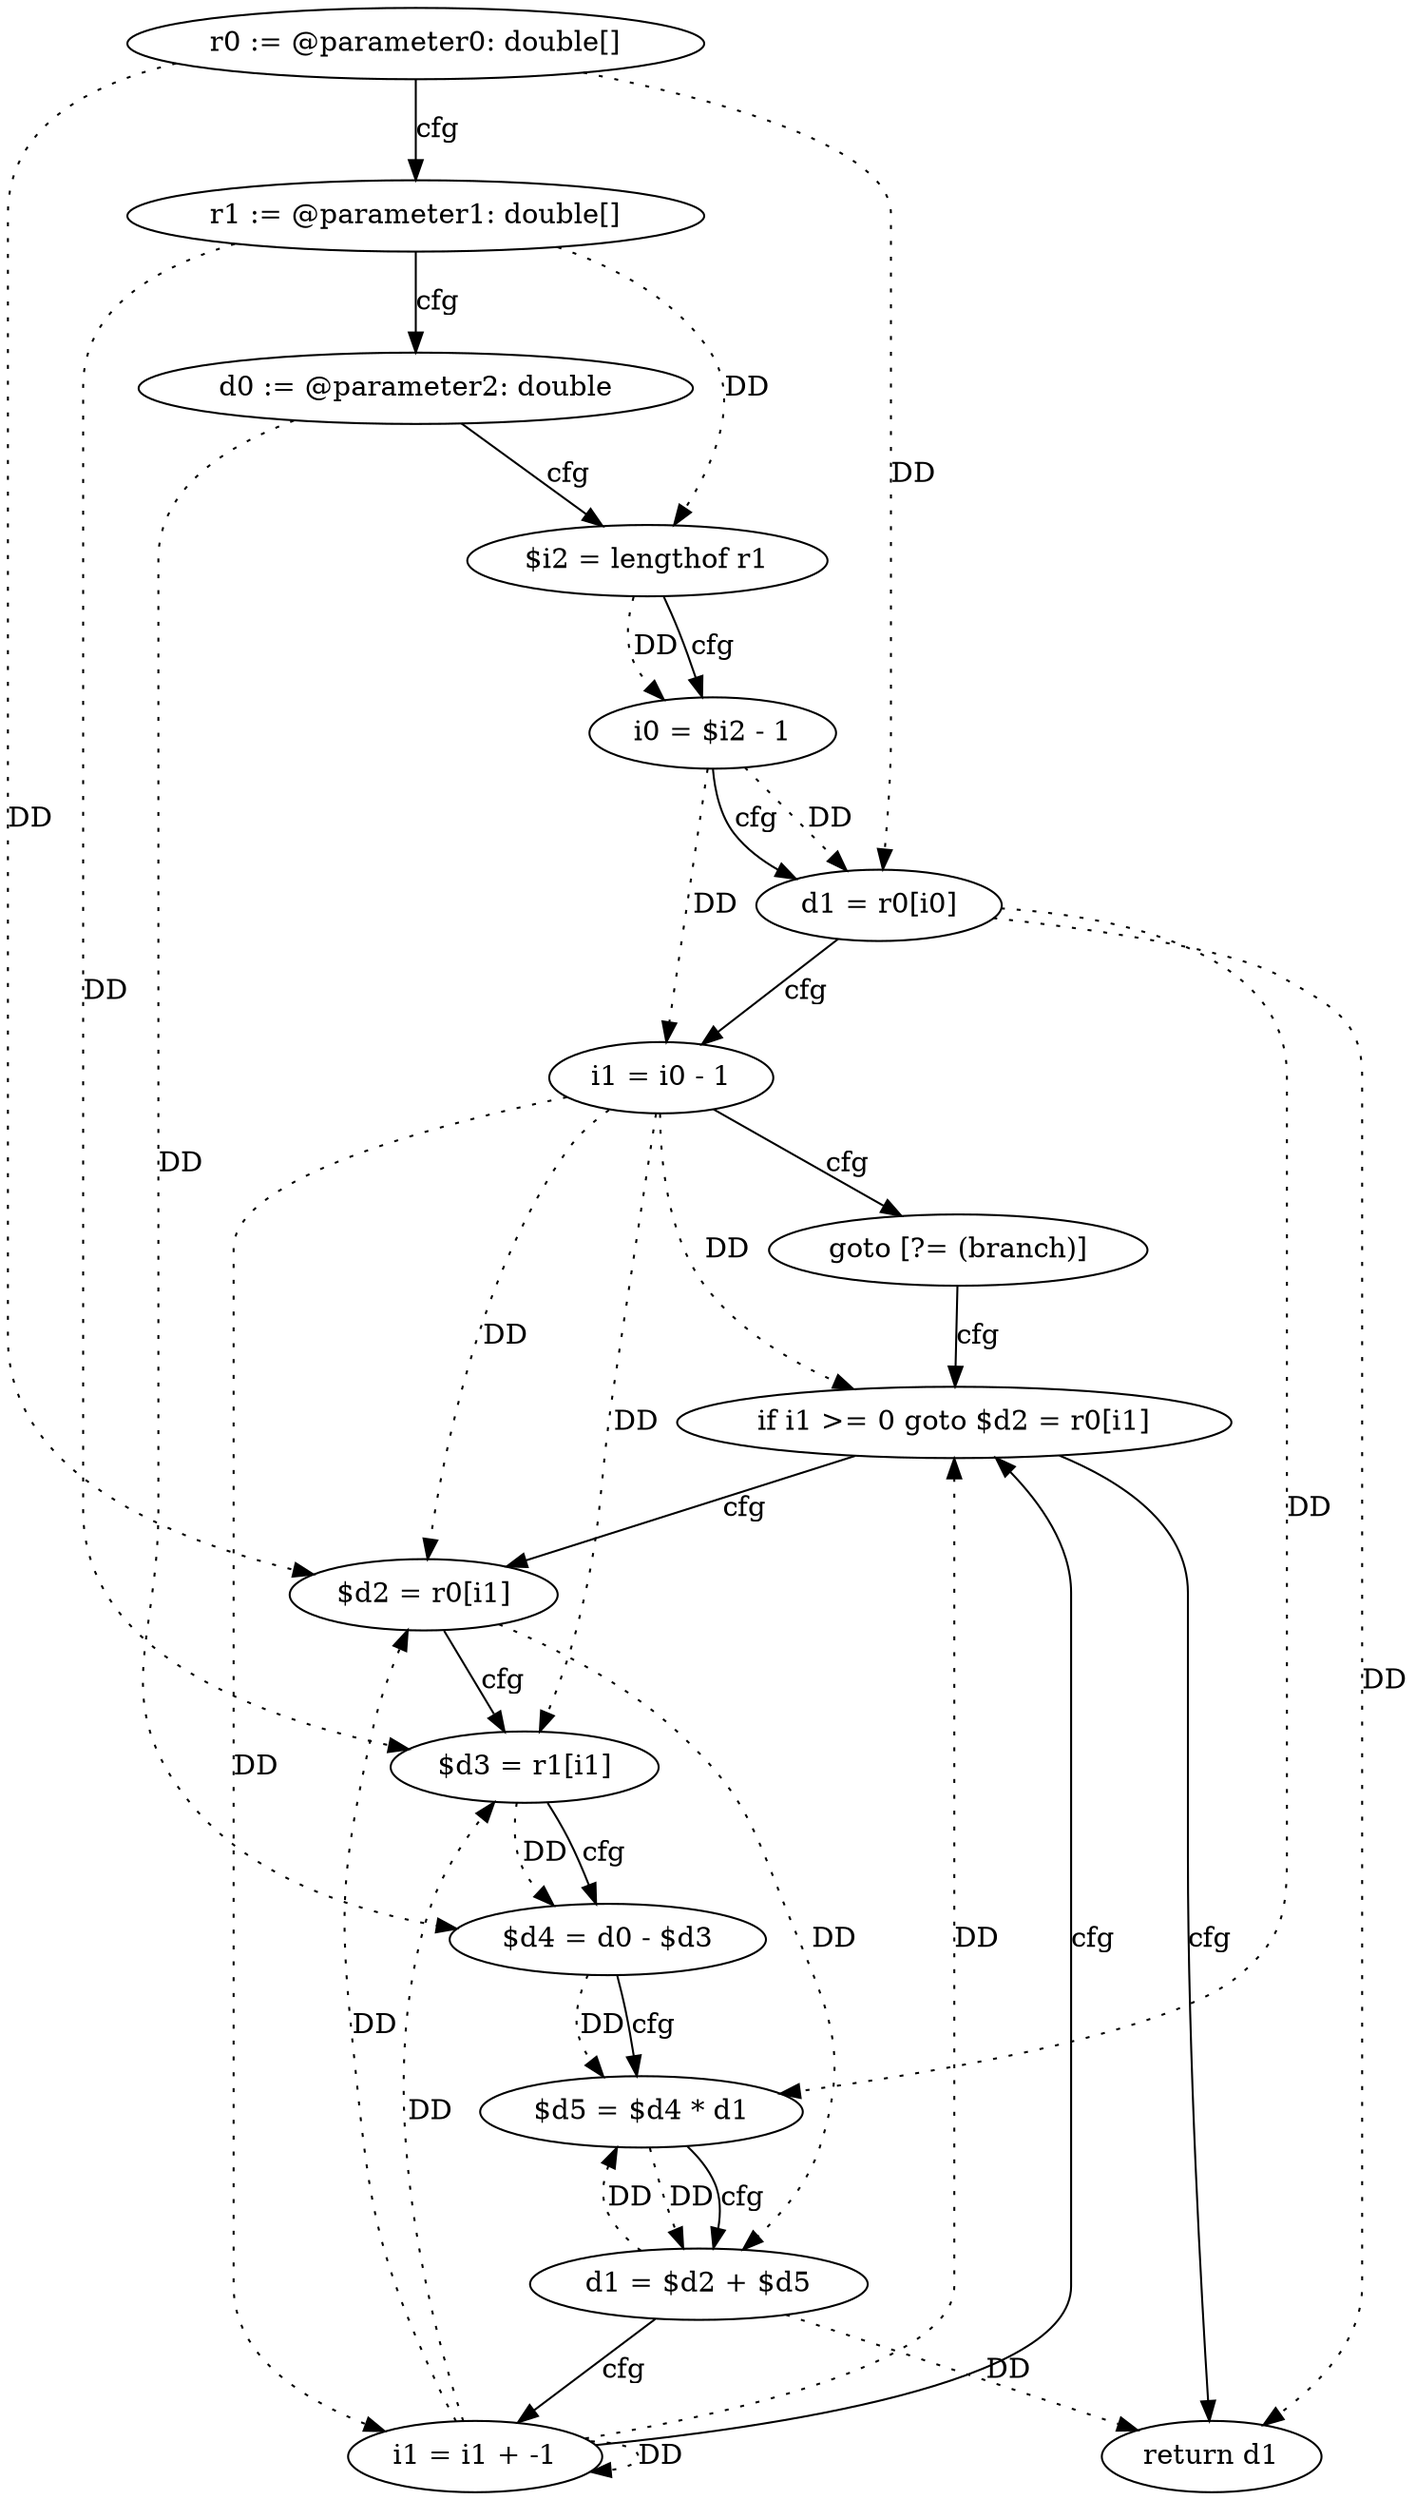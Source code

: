 digraph "evaluateNewton" {
    "0" [label="r0 := @parameter0: double[]",];
    "1" [label="r1 := @parameter1: double[]",];
    "2" [label="d0 := @parameter2: double",];
    "3" [label="$i2 = lengthof r1",];
    "4" [label="i0 = $i2 - 1",];
    "5" [label="d1 = r0[i0]",];
    "6" [label="i1 = i0 - 1",];
    "7" [label="goto [?= (branch)]",];
    "8" [label="$d2 = r0[i1]",];
    "9" [label="$d3 = r1[i1]",];
    "10" [label="$d4 = d0 - $d3",];
    "11" [label="$d5 = $d4 * d1",];
    "12" [label="d1 = $d2 + $d5",];
    "13" [label="i1 = i1 + -1",];
    "14" [label="if i1 >= 0 goto $d2 = r0[i1]",];
    "15" [label="return d1",];
    "0"->"5" [label="DD",style=dotted,];
    "0"->"8" [label="DD",style=dotted,];
    "1"->"3" [label="DD",style=dotted,];
    "1"->"9" [label="DD",style=dotted,];
    "2"->"10" [label="DD",style=dotted,];
    "3"->"4" [label="DD",style=dotted,];
    "4"->"5" [label="DD",style=dotted,];
    "4"->"6" [label="DD",style=dotted,];
    "5"->"11" [label="DD",style=dotted,];
    "5"->"15" [label="DD",style=dotted,];
    "6"->"8" [label="DD",style=dotted,];
    "6"->"9" [label="DD",style=dotted,];
    "6"->"13" [label="DD",style=dotted,];
    "6"->"14" [label="DD",style=dotted,];
    "8"->"12" [label="DD",style=dotted,];
    "9"->"10" [label="DD",style=dotted,];
    "10"->"11" [label="DD",style=dotted,];
    "11"->"12" [label="DD",style=dotted,];
    "12"->"11" [label="DD",style=dotted,];
    "12"->"15" [label="DD",style=dotted,];
    "13"->"8" [label="DD",style=dotted,];
    "13"->"9" [label="DD",style=dotted,];
    "13"->"13" [label="DD",style=dotted,];
    "13"->"14" [label="DD",style=dotted,];
    "0"->"1" [label="cfg",];
    "1"->"2" [label="cfg",];
    "2"->"3" [label="cfg",];
    "3"->"4" [label="cfg",];
    "4"->"5" [label="cfg",];
    "5"->"6" [label="cfg",];
    "6"->"7" [label="cfg",];
    "7"->"14" [label="cfg",];
    "8"->"9" [label="cfg",];
    "9"->"10" [label="cfg",];
    "10"->"11" [label="cfg",];
    "11"->"12" [label="cfg",];
    "12"->"13" [label="cfg",];
    "13"->"14" [label="cfg",];
    "14"->"15" [label="cfg",];
    "14"->"8" [label="cfg",];
}
